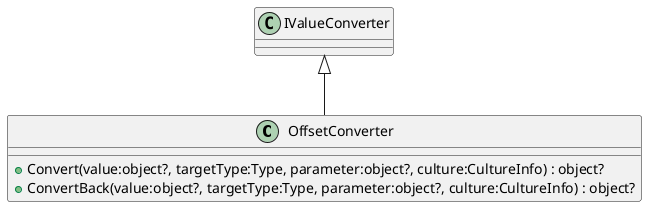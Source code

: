 @startuml
class OffsetConverter {
    + Convert(value:object?, targetType:Type, parameter:object?, culture:CultureInfo) : object?
    + ConvertBack(value:object?, targetType:Type, parameter:object?, culture:CultureInfo) : object?
}
IValueConverter <|-- OffsetConverter
@enduml

